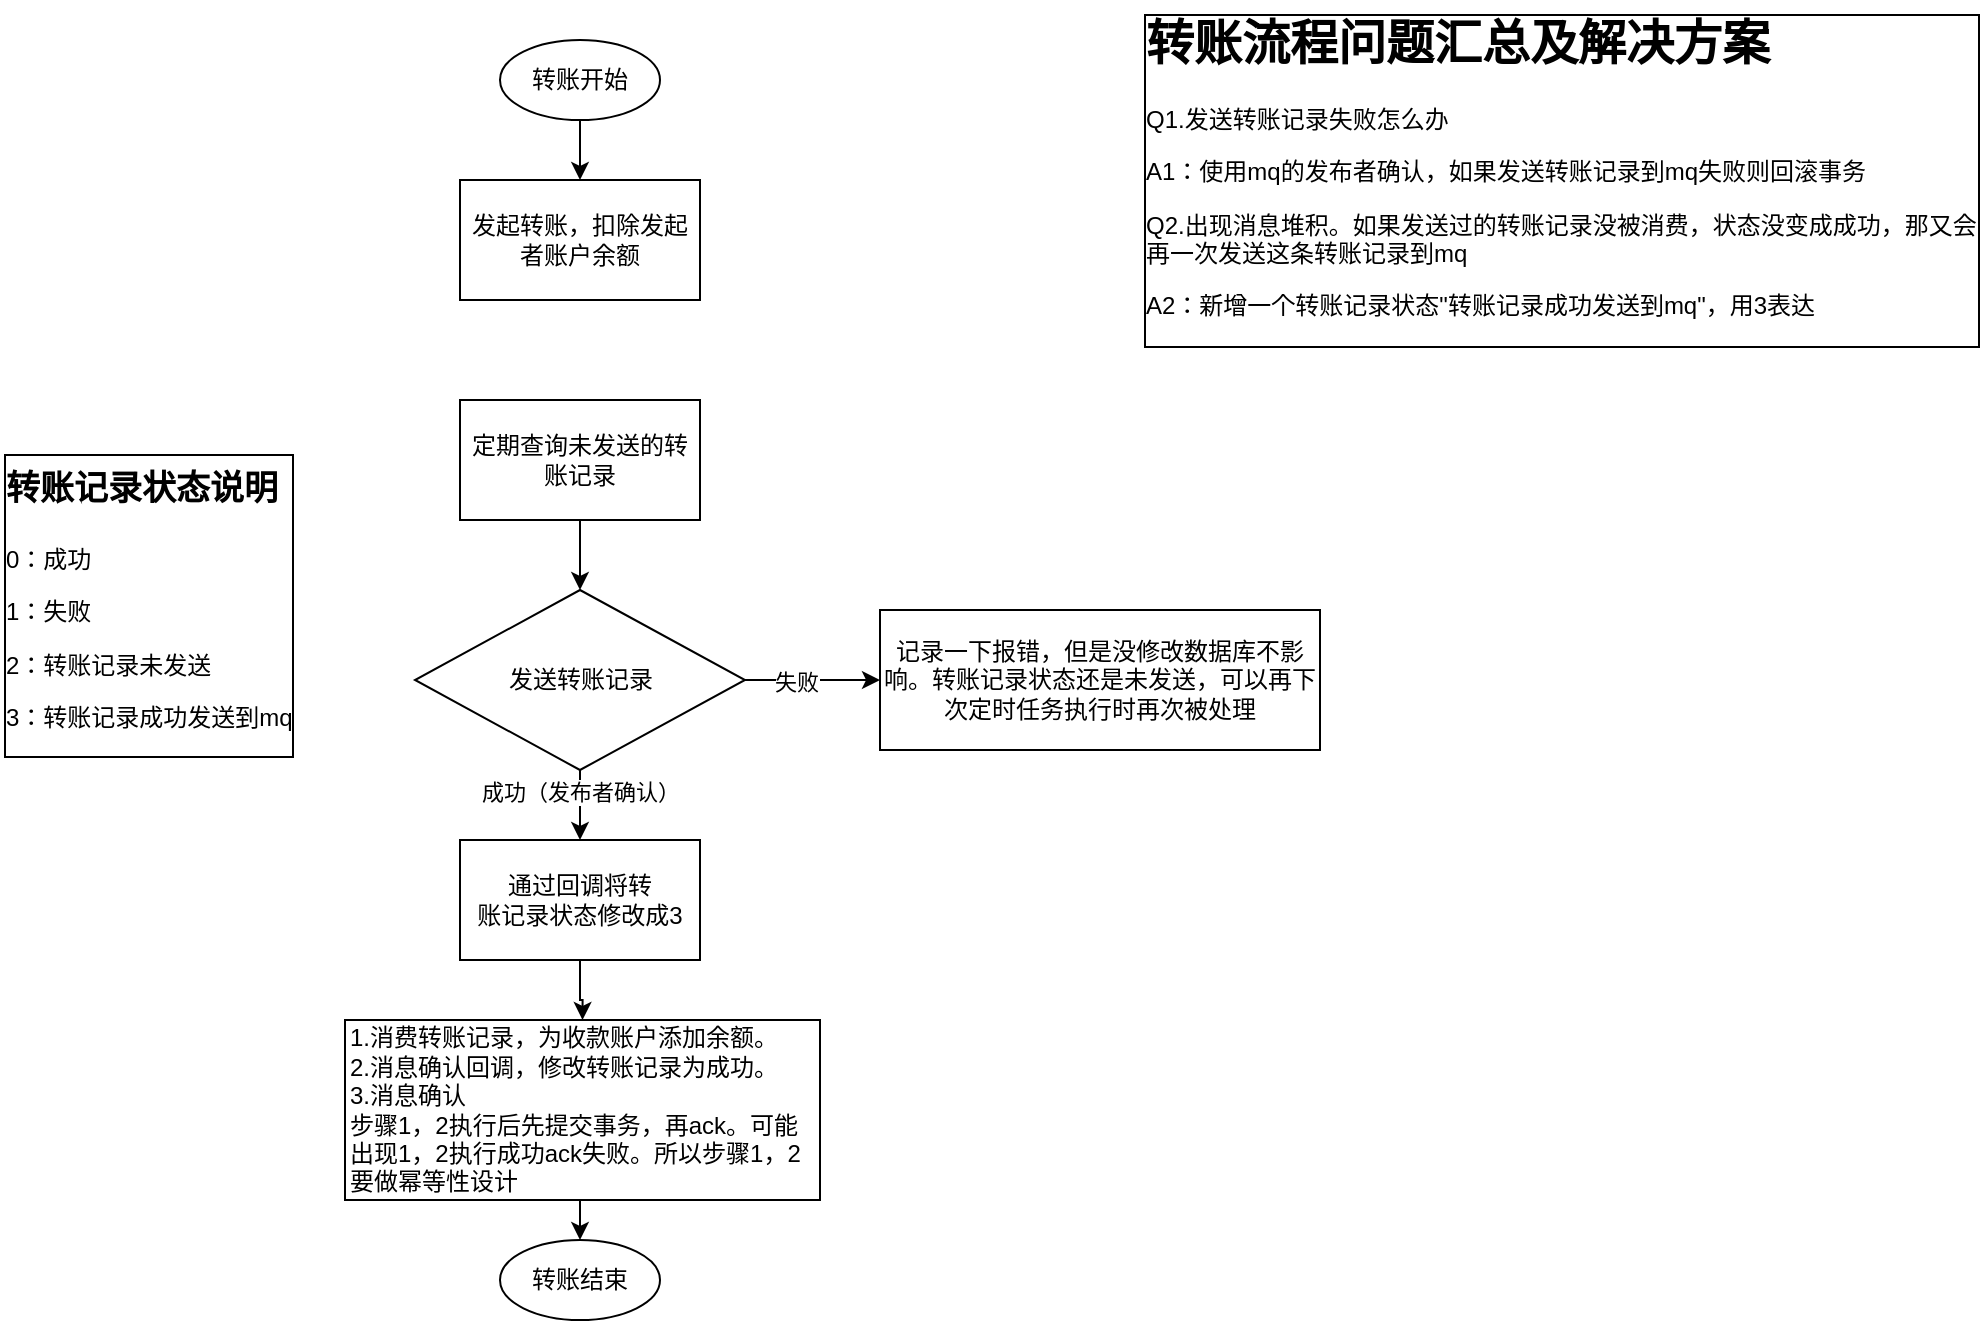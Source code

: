 <mxfile version="26.2.14">
  <diagram id="C5RBs43oDa-KdzZeNtuy" name="Page-1">
    <mxGraphModel dx="1146" dy="669" grid="1" gridSize="10" guides="1" tooltips="1" connect="1" arrows="1" fold="1" page="1" pageScale="1" pageWidth="3300" pageHeight="4681" math="0" shadow="0">
      <root>
        <mxCell id="WIyWlLk6GJQsqaUBKTNV-0" />
        <mxCell id="WIyWlLk6GJQsqaUBKTNV-1" parent="WIyWlLk6GJQsqaUBKTNV-0" />
        <mxCell id="uTj_L4GP4vtBzImo_Wq9-3" style="edgeStyle=orthogonalEdgeStyle;rounded=0;orthogonalLoop=1;jettySize=auto;html=1;exitX=0.5;exitY=1;exitDx=0;exitDy=0;entryX=0.5;entryY=0;entryDx=0;entryDy=0;" parent="WIyWlLk6GJQsqaUBKTNV-1" source="uTj_L4GP4vtBzImo_Wq9-0" target="uTj_L4GP4vtBzImo_Wq9-2" edge="1">
          <mxGeometry relative="1" as="geometry" />
        </mxCell>
        <mxCell id="uTj_L4GP4vtBzImo_Wq9-0" value="转账开始" style="ellipse;whiteSpace=wrap;html=1;" parent="WIyWlLk6GJQsqaUBKTNV-1" vertex="1">
          <mxGeometry x="360" y="120" width="80" height="40" as="geometry" />
        </mxCell>
        <mxCell id="uTj_L4GP4vtBzImo_Wq9-1" value="转账结束" style="ellipse;whiteSpace=wrap;html=1;" parent="WIyWlLk6GJQsqaUBKTNV-1" vertex="1">
          <mxGeometry x="360" y="720" width="80" height="40" as="geometry" />
        </mxCell>
        <mxCell id="uTj_L4GP4vtBzImo_Wq9-2" value="发起转账，扣除发起者账户余额" style="rounded=0;whiteSpace=wrap;html=1;" parent="WIyWlLk6GJQsqaUBKTNV-1" vertex="1">
          <mxGeometry x="340" y="190" width="120" height="60" as="geometry" />
        </mxCell>
        <mxCell id="uTj_L4GP4vtBzImo_Wq9-6" style="edgeStyle=orthogonalEdgeStyle;rounded=0;orthogonalLoop=1;jettySize=auto;html=1;exitX=0.5;exitY=1;exitDx=0;exitDy=0;entryX=0.5;entryY=0;entryDx=0;entryDy=0;" parent="WIyWlLk6GJQsqaUBKTNV-1" source="uTj_L4GP4vtBzImo_Wq9-4" target="uTj_L4GP4vtBzImo_Wq9-7" edge="1">
          <mxGeometry relative="1" as="geometry">
            <mxPoint x="400" y="400" as="targetPoint" />
          </mxGeometry>
        </mxCell>
        <mxCell id="uTj_L4GP4vtBzImo_Wq9-4" value="定期查询未发送的转账记录" style="rounded=0;whiteSpace=wrap;html=1;" parent="WIyWlLk6GJQsqaUBKTNV-1" vertex="1">
          <mxGeometry x="340" y="300" width="120" height="60" as="geometry" />
        </mxCell>
        <mxCell id="uTj_L4GP4vtBzImo_Wq9-9" style="edgeStyle=orthogonalEdgeStyle;rounded=0;orthogonalLoop=1;jettySize=auto;html=1;exitX=0.5;exitY=1;exitDx=0;exitDy=0;entryX=0.5;entryY=0;entryDx=0;entryDy=0;" parent="WIyWlLk6GJQsqaUBKTNV-1" source="uTj_L4GP4vtBzImo_Wq9-7" target="uTj_L4GP4vtBzImo_Wq9-29" edge="1">
          <mxGeometry relative="1" as="geometry">
            <mxPoint x="400" y="500" as="targetPoint" />
          </mxGeometry>
        </mxCell>
        <mxCell id="uTj_L4GP4vtBzImo_Wq9-10" value="成功（发布者确认）" style="edgeLabel;html=1;align=center;verticalAlign=middle;resizable=0;points=[];" parent="uTj_L4GP4vtBzImo_Wq9-9" vertex="1" connectable="0">
          <mxGeometry x="-0.1" y="-1" relative="1" as="geometry">
            <mxPoint x="1" y="-5" as="offset" />
          </mxGeometry>
        </mxCell>
        <mxCell id="uTj_L4GP4vtBzImo_Wq9-12" style="edgeStyle=orthogonalEdgeStyle;rounded=0;orthogonalLoop=1;jettySize=auto;html=1;exitX=1;exitY=0.5;exitDx=0;exitDy=0;entryX=0;entryY=0.5;entryDx=0;entryDy=0;" parent="WIyWlLk6GJQsqaUBKTNV-1" source="uTj_L4GP4vtBzImo_Wq9-7" target="uTj_L4GP4vtBzImo_Wq9-11" edge="1">
          <mxGeometry relative="1" as="geometry" />
        </mxCell>
        <mxCell id="uTj_L4GP4vtBzImo_Wq9-13" value="失败" style="edgeLabel;html=1;align=center;verticalAlign=middle;resizable=0;points=[];" parent="uTj_L4GP4vtBzImo_Wq9-12" vertex="1" connectable="0">
          <mxGeometry x="-0.24" y="-1" relative="1" as="geometry">
            <mxPoint as="offset" />
          </mxGeometry>
        </mxCell>
        <mxCell id="uTj_L4GP4vtBzImo_Wq9-7" value="&lt;div&gt;发送转账记录&lt;/div&gt;" style="rhombus;whiteSpace=wrap;html=1;" parent="WIyWlLk6GJQsqaUBKTNV-1" vertex="1">
          <mxGeometry x="317.5" y="395" width="165" height="90" as="geometry" />
        </mxCell>
        <mxCell id="Nz396IvyJtMQi-NrtlgB-0" style="edgeStyle=orthogonalEdgeStyle;rounded=0;orthogonalLoop=1;jettySize=auto;html=1;exitX=0.5;exitY=1;exitDx=0;exitDy=0;entryX=0.5;entryY=0;entryDx=0;entryDy=0;" edge="1" parent="WIyWlLk6GJQsqaUBKTNV-1" source="uTj_L4GP4vtBzImo_Wq9-8" target="uTj_L4GP4vtBzImo_Wq9-1">
          <mxGeometry relative="1" as="geometry" />
        </mxCell>
        <mxCell id="uTj_L4GP4vtBzImo_Wq9-8" value="&lt;div align=&quot;left&quot;&gt;1.消费转账记录，为收款账户添加余额。&lt;/div&gt;&lt;div align=&quot;left&quot;&gt;2.消息确认回调，修改转账记录为成功。&lt;/div&gt;&lt;div align=&quot;left&quot;&gt;3.消息确认&lt;/div&gt;&lt;div align=&quot;left&quot;&gt;步骤1，2执行后先提交事务，再ack。可能出现1，2执行成功ack失败。所以步骤1，2要做幂等性设计&lt;br&gt;&lt;/div&gt;" style="rounded=0;whiteSpace=wrap;html=1;align=left;" parent="WIyWlLk6GJQsqaUBKTNV-1" vertex="1">
          <mxGeometry x="282.5" y="610" width="237.5" height="90" as="geometry" />
        </mxCell>
        <mxCell id="uTj_L4GP4vtBzImo_Wq9-11" value="记录一下报错，但是没修改数据库不影响。转账记录状态还是未发送，可以再下次定时任务执行时再次被处理" style="rounded=0;whiteSpace=wrap;html=1;" parent="WIyWlLk6GJQsqaUBKTNV-1" vertex="1">
          <mxGeometry x="550" y="405" width="220" height="70" as="geometry" />
        </mxCell>
        <mxCell id="uTj_L4GP4vtBzImo_Wq9-18" value="&lt;h1 style=&quot;margin-top: 0px;&quot;&gt;转账流程问题汇总及解决方案&lt;br&gt;&lt;/h1&gt;&lt;p&gt;Q1.发送转账记录失败怎么办&lt;/p&gt;&lt;p&gt;A1：使用mq的发布者确认，如果发送转账记录到mq失败则回滚事务&lt;/p&gt;&lt;p&gt;Q2.出现消息堆积。如果发送过的转账记录没被消费，状态没变成成功，那又会再一次发送这条转账记录到mq&lt;/p&gt;&lt;p&gt;A2：新增一个转账记录状态&quot;转账记录成功发送到mq&quot;，用3表达&lt;br&gt;&lt;/p&gt;" style="text;html=1;whiteSpace=wrap;overflow=hidden;rounded=0;labelBorderColor=default;" parent="WIyWlLk6GJQsqaUBKTNV-1" vertex="1">
          <mxGeometry x="680" y="100" width="420" height="180" as="geometry" />
        </mxCell>
        <mxCell id="uTj_L4GP4vtBzImo_Wq9-28" value="&lt;h1 style=&quot;margin-top: 0px;&quot;&gt;&lt;font style=&quot;font-size: 17px;&quot;&gt;转账记录状态说明&lt;/font&gt;&lt;br&gt;&lt;/h1&gt;&lt;p&gt;0：成功&lt;/p&gt;&lt;p&gt;1：失败&lt;/p&gt;&lt;p&gt;2：转账记录未发送&lt;/p&gt;&lt;p&gt;3：转账记录成功发送到mq&lt;/p&gt;" style="text;html=1;whiteSpace=wrap;overflow=hidden;rounded=0;labelBorderColor=default;" parent="WIyWlLk6GJQsqaUBKTNV-1" vertex="1">
          <mxGeometry x="110" y="320" width="150" height="180" as="geometry" />
        </mxCell>
        <mxCell id="uTj_L4GP4vtBzImo_Wq9-30" style="edgeStyle=orthogonalEdgeStyle;rounded=0;orthogonalLoop=1;jettySize=auto;html=1;entryX=0.5;entryY=0;entryDx=0;entryDy=0;" parent="WIyWlLk6GJQsqaUBKTNV-1" source="uTj_L4GP4vtBzImo_Wq9-29" target="uTj_L4GP4vtBzImo_Wq9-8" edge="1">
          <mxGeometry relative="1" as="geometry" />
        </mxCell>
        <mxCell id="uTj_L4GP4vtBzImo_Wq9-29" value="&lt;div&gt;通过回调将转&lt;/div&gt;&lt;div&gt;账记录状态修改成3&lt;/div&gt;" style="rounded=0;whiteSpace=wrap;html=1;" parent="WIyWlLk6GJQsqaUBKTNV-1" vertex="1">
          <mxGeometry x="340" y="520" width="120" height="60" as="geometry" />
        </mxCell>
      </root>
    </mxGraphModel>
  </diagram>
</mxfile>
